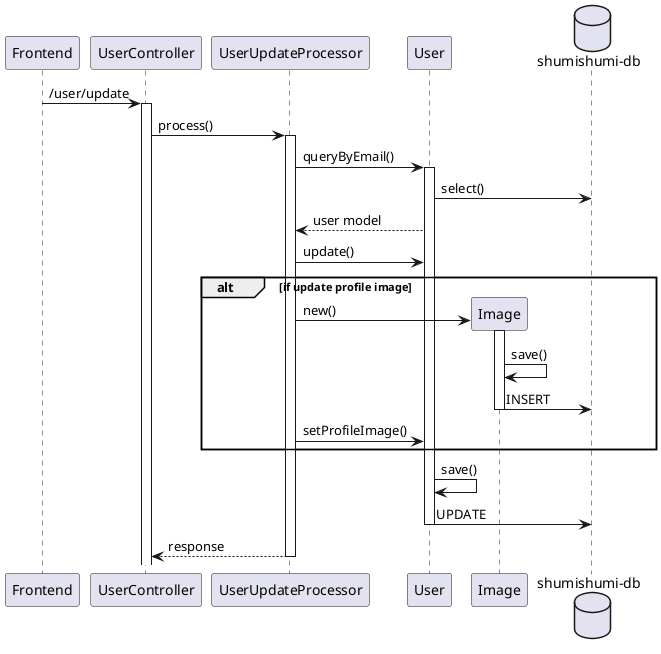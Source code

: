 @startuml update
participant "Frontend" as fe
participant "UserController" as uc

participant "UserUpdateProcessor" as proc

participant "User" as um
participant "Image" as im

database "shumishumi-db" as db

fe -> uc++ : /user/update

uc -> proc++ : process()
proc -> um++ : queryByEmail()
um -> db : select()

proc <-- um : user model

proc -> um : update()

alt if update profile image
    create im
    proc -> im++ : new()
    im -> im : save()
    im -> db : INSERT
    deactivate im

    proc -> um : setProfileImage()
end

um -> um : save()
um -> db : UPDATE

deactivate um

return response

@enduml
